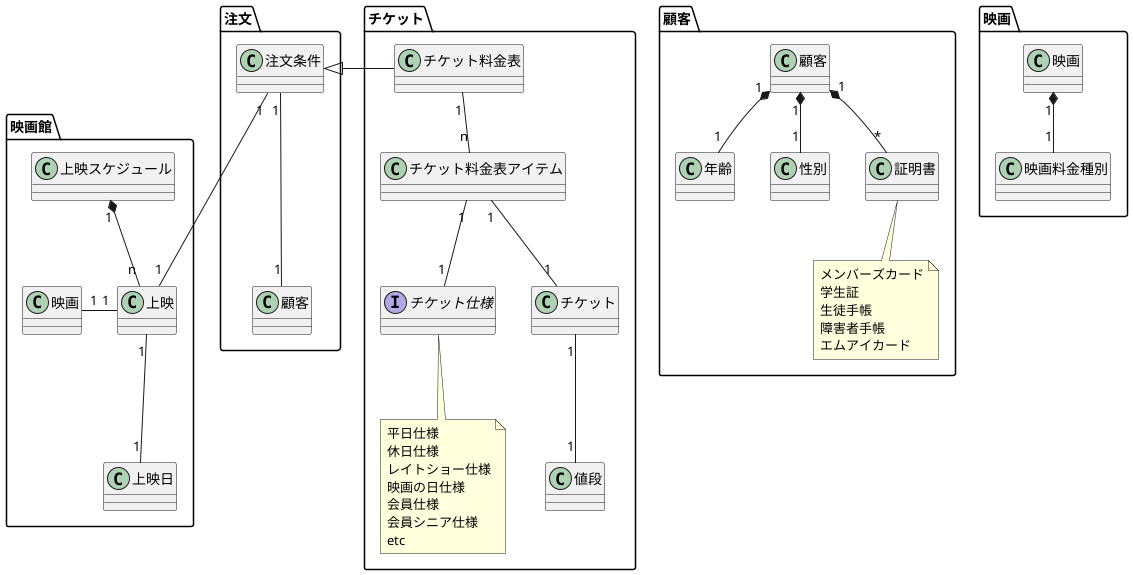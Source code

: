@startuml

package 顧客 {

    class 顧客

    class 年齢

    class 性別

    class 証明書

    顧客 "1" *-- "1" 年齢
    顧客 "1" *-- "1" 性別
    顧客 "1" *-- "*" 証明書

    note bottom of 証明書
        メンバーズカード
        学生証
        生徒手帳
        障害者手帳
        エムアイカード
    end note
}

package 映画 {

    class 映画

    class 映画料金種別

    映画 "1" *-- "1" 映画料金種別
}

package 映画館 {

    class 上映スケジュール

    class 上映

    class 上映日

    上映スケジュール "1" *-- "n" 上映
    上映 "1" -- "1" "上映日"
    上映 "1" -left- "1" "映画"
}

package 注文 {

    class 注文条件

    注文条件 "1" --- "1" 顧客
    注文条件 "1" --- "1" 上映
}

package チケット {
    class チケット料金表

    class チケット料金表アイテム

    interface チケット仕様

    class チケット

    class 値段

    チケット料金表 -right-|> 注文条件
    チケット料金表 "1" -- "n" チケット料金表アイテム
    チケット料金表アイテム "1" -- "1" チケット
    チケット料金表アイテム "1" -- "1" チケット仕様
    チケット "1" -- "1" 値段

    note bottom of チケット仕様
        平日仕様
        休日仕様
        レイトショー仕様
        映画の日仕様
        会員仕様
        会員シニア仕様
        etc
    end note
}

@enduml
